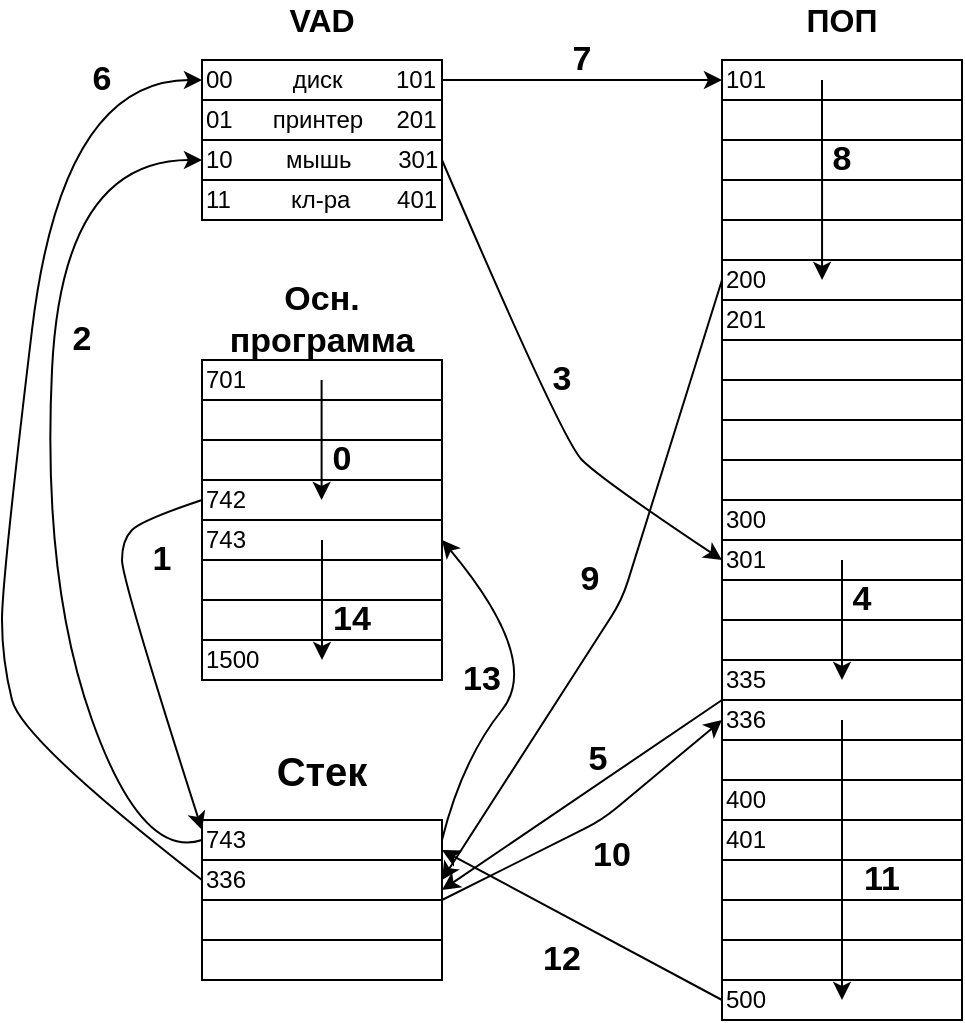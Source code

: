 <mxfile version="13.10.9" type="github">
  <diagram id="gLSPISc9NNEuqzSlc34z" name="Page-1">
    <mxGraphModel dx="981" dy="486" grid="1" gridSize="10" guides="1" tooltips="1" connect="1" arrows="1" fold="1" page="1" pageScale="1" pageWidth="827" pageHeight="1169" math="0" shadow="0">
      <root>
        <mxCell id="0" />
        <mxCell id="1" parent="0" />
        <mxCell id="i8Mm3vH8ENvqSS8jScLA-65" style="edgeStyle=orthogonalEdgeStyle;rounded=0;orthogonalLoop=1;jettySize=auto;html=1;exitX=1;exitY=0.5;exitDx=0;exitDy=0;entryX=0;entryY=0.5;entryDx=0;entryDy=0;" edge="1" parent="1" source="i8Mm3vH8ENvqSS8jScLA-5" target="i8Mm3vH8ENvqSS8jScLA-11">
          <mxGeometry relative="1" as="geometry" />
        </mxCell>
        <mxCell id="i8Mm3vH8ENvqSS8jScLA-5" value="00&amp;nbsp; &amp;nbsp; &amp;nbsp; &amp;nbsp; &amp;nbsp;диск&amp;nbsp; &amp;nbsp; &amp;nbsp; &amp;nbsp; 101" style="rounded=0;whiteSpace=wrap;html=1;align=left;" vertex="1" parent="1">
          <mxGeometry x="210" y="190" width="120" height="20" as="geometry" />
        </mxCell>
        <mxCell id="i8Mm3vH8ENvqSS8jScLA-6" value="01&amp;nbsp; &amp;nbsp; &amp;nbsp; принтер&amp;nbsp; &amp;nbsp; &amp;nbsp;201" style="rounded=0;whiteSpace=wrap;html=1;align=left;" vertex="1" parent="1">
          <mxGeometry x="210" y="210" width="120" height="20" as="geometry" />
        </mxCell>
        <mxCell id="i8Mm3vH8ENvqSS8jScLA-7" value="10&amp;nbsp; &amp;nbsp; &amp;nbsp; &amp;nbsp; мышь&amp;nbsp; &amp;nbsp; &amp;nbsp; &amp;nbsp;301" style="rounded=0;whiteSpace=wrap;html=1;align=left;" vertex="1" parent="1">
          <mxGeometry x="210" y="230" width="120" height="20" as="geometry" />
        </mxCell>
        <mxCell id="i8Mm3vH8ENvqSS8jScLA-8" value="11&amp;nbsp; &amp;nbsp; &amp;nbsp; &amp;nbsp; &amp;nbsp;кл-ра&amp;nbsp; &amp;nbsp; &amp;nbsp; &amp;nbsp;401" style="rounded=0;whiteSpace=wrap;html=1;align=left;" vertex="1" parent="1">
          <mxGeometry x="210" y="250" width="120" height="20" as="geometry" />
        </mxCell>
        <mxCell id="i8Mm3vH8ENvqSS8jScLA-9" value="&lt;b&gt;&lt;font style=&quot;font-size: 16px&quot;&gt;VAD&lt;/font&gt;&lt;/b&gt;" style="text;html=1;strokeColor=none;fillColor=none;align=center;verticalAlign=middle;whiteSpace=wrap;rounded=0;" vertex="1" parent="1">
          <mxGeometry x="250" y="160" width="40" height="20" as="geometry" />
        </mxCell>
        <mxCell id="i8Mm3vH8ENvqSS8jScLA-10" value="&lt;b&gt;&lt;font style=&quot;font-size: 17px&quot;&gt;Осн. программа&lt;/font&gt;&lt;/b&gt;" style="text;html=1;strokeColor=none;fillColor=none;align=center;verticalAlign=middle;whiteSpace=wrap;rounded=0;" vertex="1" parent="1">
          <mxGeometry x="220" y="310" width="100" height="20" as="geometry" />
        </mxCell>
        <mxCell id="i8Mm3vH8ENvqSS8jScLA-11" value="101" style="rounded=0;whiteSpace=wrap;html=1;align=left;" vertex="1" parent="1">
          <mxGeometry x="470" y="190" width="120" height="20" as="geometry" />
        </mxCell>
        <mxCell id="i8Mm3vH8ENvqSS8jScLA-12" value="" style="rounded=0;whiteSpace=wrap;html=1;align=left;" vertex="1" parent="1">
          <mxGeometry x="470" y="210" width="120" height="20" as="geometry" />
        </mxCell>
        <mxCell id="i8Mm3vH8ENvqSS8jScLA-13" value="" style="rounded=0;whiteSpace=wrap;html=1;align=left;" vertex="1" parent="1">
          <mxGeometry x="470" y="230" width="120" height="20" as="geometry" />
        </mxCell>
        <mxCell id="i8Mm3vH8ENvqSS8jScLA-14" value="" style="rounded=0;whiteSpace=wrap;html=1;align=left;" vertex="1" parent="1">
          <mxGeometry x="470" y="250" width="120" height="20" as="geometry" />
        </mxCell>
        <mxCell id="i8Mm3vH8ENvqSS8jScLA-15" value="" style="rounded=0;whiteSpace=wrap;html=1;align=left;" vertex="1" parent="1">
          <mxGeometry x="470" y="270" width="120" height="20" as="geometry" />
        </mxCell>
        <mxCell id="i8Mm3vH8ENvqSS8jScLA-16" value="200" style="rounded=0;whiteSpace=wrap;html=1;align=left;" vertex="1" parent="1">
          <mxGeometry x="470" y="290" width="120" height="20" as="geometry" />
        </mxCell>
        <mxCell id="i8Mm3vH8ENvqSS8jScLA-17" value="201" style="rounded=0;whiteSpace=wrap;html=1;align=left;" vertex="1" parent="1">
          <mxGeometry x="470" y="310" width="120" height="20" as="geometry" />
        </mxCell>
        <mxCell id="i8Mm3vH8ENvqSS8jScLA-18" value="" style="rounded=0;whiteSpace=wrap;html=1;align=left;" vertex="1" parent="1">
          <mxGeometry x="470" y="330" width="120" height="20" as="geometry" />
        </mxCell>
        <mxCell id="i8Mm3vH8ENvqSS8jScLA-19" value="" style="rounded=0;whiteSpace=wrap;html=1;align=left;" vertex="1" parent="1">
          <mxGeometry x="470" y="350" width="120" height="20" as="geometry" />
        </mxCell>
        <mxCell id="i8Mm3vH8ENvqSS8jScLA-20" value="" style="rounded=0;whiteSpace=wrap;html=1;align=left;" vertex="1" parent="1">
          <mxGeometry x="470" y="370" width="120" height="20" as="geometry" />
        </mxCell>
        <mxCell id="i8Mm3vH8ENvqSS8jScLA-21" value="" style="rounded=0;whiteSpace=wrap;html=1;align=left;" vertex="1" parent="1">
          <mxGeometry x="470" y="390" width="120" height="20" as="geometry" />
        </mxCell>
        <mxCell id="i8Mm3vH8ENvqSS8jScLA-22" value="300" style="rounded=0;whiteSpace=wrap;html=1;align=left;" vertex="1" parent="1">
          <mxGeometry x="470" y="410" width="120" height="20" as="geometry" />
        </mxCell>
        <mxCell id="i8Mm3vH8ENvqSS8jScLA-23" value="301" style="rounded=0;whiteSpace=wrap;html=1;align=left;" vertex="1" parent="1">
          <mxGeometry x="470" y="430" width="120" height="20" as="geometry" />
        </mxCell>
        <mxCell id="i8Mm3vH8ENvqSS8jScLA-24" value="" style="rounded=0;whiteSpace=wrap;html=1;align=left;" vertex="1" parent="1">
          <mxGeometry x="470" y="450" width="120" height="20" as="geometry" />
        </mxCell>
        <mxCell id="i8Mm3vH8ENvqSS8jScLA-25" value="" style="rounded=0;whiteSpace=wrap;html=1;align=left;" vertex="1" parent="1">
          <mxGeometry x="470" y="470" width="120" height="20" as="geometry" />
        </mxCell>
        <mxCell id="i8Mm3vH8ENvqSS8jScLA-26" value="335" style="rounded=0;whiteSpace=wrap;html=1;align=left;" vertex="1" parent="1">
          <mxGeometry x="470" y="490" width="120" height="20" as="geometry" />
        </mxCell>
        <mxCell id="i8Mm3vH8ENvqSS8jScLA-27" value="336" style="rounded=0;whiteSpace=wrap;html=1;align=left;" vertex="1" parent="1">
          <mxGeometry x="470" y="510" width="120" height="20" as="geometry" />
        </mxCell>
        <mxCell id="i8Mm3vH8ENvqSS8jScLA-28" value="" style="rounded=0;whiteSpace=wrap;html=1;align=left;" vertex="1" parent="1">
          <mxGeometry x="470" y="530" width="120" height="20" as="geometry" />
        </mxCell>
        <mxCell id="i8Mm3vH8ENvqSS8jScLA-29" value="400" style="rounded=0;whiteSpace=wrap;html=1;align=left;" vertex="1" parent="1">
          <mxGeometry x="470" y="550" width="120" height="20" as="geometry" />
        </mxCell>
        <mxCell id="i8Mm3vH8ENvqSS8jScLA-30" value="401" style="rounded=0;whiteSpace=wrap;html=1;align=left;" vertex="1" parent="1">
          <mxGeometry x="470" y="570" width="120" height="20" as="geometry" />
        </mxCell>
        <mxCell id="i8Mm3vH8ENvqSS8jScLA-31" value="" style="rounded=0;whiteSpace=wrap;html=1;align=left;" vertex="1" parent="1">
          <mxGeometry x="470" y="590" width="120" height="20" as="geometry" />
        </mxCell>
        <mxCell id="i8Mm3vH8ENvqSS8jScLA-32" value="" style="rounded=0;whiteSpace=wrap;html=1;align=left;" vertex="1" parent="1">
          <mxGeometry x="470" y="610" width="120" height="20" as="geometry" />
        </mxCell>
        <mxCell id="i8Mm3vH8ENvqSS8jScLA-33" value="" style="rounded=0;whiteSpace=wrap;html=1;align=left;" vertex="1" parent="1">
          <mxGeometry x="470" y="630" width="120" height="20" as="geometry" />
        </mxCell>
        <mxCell id="i8Mm3vH8ENvqSS8jScLA-34" value="500" style="rounded=0;whiteSpace=wrap;html=1;align=left;" vertex="1" parent="1">
          <mxGeometry x="470" y="650" width="120" height="20" as="geometry" />
        </mxCell>
        <mxCell id="i8Mm3vH8ENvqSS8jScLA-41" value="701" style="rounded=0;whiteSpace=wrap;html=1;align=left;" vertex="1" parent="1">
          <mxGeometry x="210" y="340" width="120" height="20" as="geometry" />
        </mxCell>
        <mxCell id="i8Mm3vH8ENvqSS8jScLA-42" value="" style="rounded=0;whiteSpace=wrap;html=1;align=left;" vertex="1" parent="1">
          <mxGeometry x="210" y="360" width="120" height="20" as="geometry" />
        </mxCell>
        <mxCell id="i8Mm3vH8ENvqSS8jScLA-43" value="" style="rounded=0;whiteSpace=wrap;html=1;align=left;" vertex="1" parent="1">
          <mxGeometry x="210" y="380" width="120" height="20" as="geometry" />
        </mxCell>
        <mxCell id="i8Mm3vH8ENvqSS8jScLA-44" value="742" style="rounded=0;whiteSpace=wrap;html=1;align=left;" vertex="1" parent="1">
          <mxGeometry x="210" y="400" width="120" height="20" as="geometry" />
        </mxCell>
        <mxCell id="i8Mm3vH8ENvqSS8jScLA-45" value="743" style="rounded=0;whiteSpace=wrap;html=1;align=left;" vertex="1" parent="1">
          <mxGeometry x="210" y="420" width="120" height="20" as="geometry" />
        </mxCell>
        <mxCell id="i8Mm3vH8ENvqSS8jScLA-46" value="" style="rounded=0;whiteSpace=wrap;html=1;align=left;" vertex="1" parent="1">
          <mxGeometry x="210" y="440" width="120" height="20" as="geometry" />
        </mxCell>
        <mxCell id="i8Mm3vH8ENvqSS8jScLA-47" value="" style="rounded=0;whiteSpace=wrap;html=1;align=left;" vertex="1" parent="1">
          <mxGeometry x="210" y="460" width="120" height="20" as="geometry" />
        </mxCell>
        <mxCell id="i8Mm3vH8ENvqSS8jScLA-48" value="1500" style="rounded=0;whiteSpace=wrap;html=1;align=left;" vertex="1" parent="1">
          <mxGeometry x="210" y="480" width="120" height="20" as="geometry" />
        </mxCell>
        <mxCell id="i8Mm3vH8ENvqSS8jScLA-52" value="743" style="rounded=0;whiteSpace=wrap;html=1;align=left;" vertex="1" parent="1">
          <mxGeometry x="210" y="570" width="120" height="20" as="geometry" />
        </mxCell>
        <mxCell id="i8Mm3vH8ENvqSS8jScLA-53" value="336" style="rounded=0;whiteSpace=wrap;html=1;align=left;" vertex="1" parent="1">
          <mxGeometry x="210" y="590" width="120" height="20" as="geometry" />
        </mxCell>
        <mxCell id="i8Mm3vH8ENvqSS8jScLA-54" value="" style="rounded=0;whiteSpace=wrap;html=1;align=left;" vertex="1" parent="1">
          <mxGeometry x="210" y="610" width="120" height="20" as="geometry" />
        </mxCell>
        <mxCell id="i8Mm3vH8ENvqSS8jScLA-55" value="" style="rounded=0;whiteSpace=wrap;html=1;align=left;" vertex="1" parent="1">
          <mxGeometry x="210" y="630" width="120" height="20" as="geometry" />
        </mxCell>
        <mxCell id="i8Mm3vH8ENvqSS8jScLA-57" value="&lt;b&gt;&lt;font style=&quot;font-size: 20px&quot;&gt;Стек&lt;/font&gt;&lt;/b&gt;" style="text;html=1;strokeColor=none;fillColor=none;align=center;verticalAlign=middle;whiteSpace=wrap;rounded=0;" vertex="1" parent="1">
          <mxGeometry x="250" y="535" width="40" height="20" as="geometry" />
        </mxCell>
        <mxCell id="i8Mm3vH8ENvqSS8jScLA-58" value="&lt;font style=&quot;font-size: 16px&quot;&gt;&lt;b&gt;ПОП&lt;/b&gt;&lt;/font&gt;" style="text;html=1;strokeColor=none;fillColor=none;align=center;verticalAlign=middle;whiteSpace=wrap;rounded=0;" vertex="1" parent="1">
          <mxGeometry x="510" y="160" width="40" height="20" as="geometry" />
        </mxCell>
        <mxCell id="i8Mm3vH8ENvqSS8jScLA-59" value="" style="curved=1;endArrow=classic;html=1;exitX=0;exitY=0.5;exitDx=0;exitDy=0;entryX=0;entryY=0.5;entryDx=0;entryDy=0;" edge="1" parent="1" source="i8Mm3vH8ENvqSS8jScLA-52" target="i8Mm3vH8ENvqSS8jScLA-7">
          <mxGeometry width="50" height="50" relative="1" as="geometry">
            <mxPoint x="140" y="620" as="sourcePoint" />
            <mxPoint x="190" y="570" as="targetPoint" />
            <Array as="points">
              <mxPoint x="180" y="590" />
              <mxPoint x="130" y="450" />
              <mxPoint x="140" y="240" />
            </Array>
          </mxGeometry>
        </mxCell>
        <mxCell id="i8Mm3vH8ENvqSS8jScLA-60" value="" style="curved=1;endArrow=classic;html=1;exitX=1;exitY=0.5;exitDx=0;exitDy=0;entryX=0;entryY=0.5;entryDx=0;entryDy=0;" edge="1" parent="1" source="i8Mm3vH8ENvqSS8jScLA-7" target="i8Mm3vH8ENvqSS8jScLA-23">
          <mxGeometry width="50" height="50" relative="1" as="geometry">
            <mxPoint x="370" y="470" as="sourcePoint" />
            <mxPoint x="420" y="420" as="targetPoint" />
            <Array as="points">
              <mxPoint x="390" y="380" />
              <mxPoint x="410" y="400" />
            </Array>
          </mxGeometry>
        </mxCell>
        <mxCell id="i8Mm3vH8ENvqSS8jScLA-61" value="" style="endArrow=classic;html=1;exitX=0.5;exitY=0.5;exitDx=0;exitDy=0;entryX=0.5;entryY=0.5;entryDx=0;entryDy=0;entryPerimeter=0;exitPerimeter=0;" edge="1" parent="1" source="i8Mm3vH8ENvqSS8jScLA-23" target="i8Mm3vH8ENvqSS8jScLA-26">
          <mxGeometry width="50" height="50" relative="1" as="geometry">
            <mxPoint x="500" y="580" as="sourcePoint" />
            <mxPoint x="550" y="530" as="targetPoint" />
          </mxGeometry>
        </mxCell>
        <mxCell id="i8Mm3vH8ENvqSS8jScLA-62" value="" style="endArrow=classic;html=1;exitX=0;exitY=0;exitDx=0;exitDy=0;entryX=1;entryY=0.75;entryDx=0;entryDy=0;" edge="1" parent="1" source="i8Mm3vH8ENvqSS8jScLA-27" target="i8Mm3vH8ENvqSS8jScLA-53">
          <mxGeometry width="50" height="50" relative="1" as="geometry">
            <mxPoint x="380" y="520" as="sourcePoint" />
            <mxPoint x="330" y="600" as="targetPoint" />
          </mxGeometry>
        </mxCell>
        <mxCell id="i8Mm3vH8ENvqSS8jScLA-63" value="" style="curved=1;endArrow=classic;html=1;exitX=0;exitY=0.5;exitDx=0;exitDy=0;entryX=0;entryY=0.5;entryDx=0;entryDy=0;" edge="1" parent="1" source="i8Mm3vH8ENvqSS8jScLA-53" target="i8Mm3vH8ENvqSS8jScLA-5">
          <mxGeometry width="50" height="50" relative="1" as="geometry">
            <mxPoint x="70" y="530" as="sourcePoint" />
            <mxPoint x="120" y="480" as="targetPoint" />
            <Array as="points">
              <mxPoint x="120" y="530" />
              <mxPoint x="110" y="490" />
              <mxPoint x="110" y="450" />
              <mxPoint x="140" y="200" />
            </Array>
          </mxGeometry>
        </mxCell>
        <mxCell id="i8Mm3vH8ENvqSS8jScLA-64" value="" style="endArrow=classic;html=1;exitX=0;exitY=0.5;exitDx=0;exitDy=0;entryX=1;entryY=0.5;entryDx=0;entryDy=0;" edge="1" parent="1" source="i8Mm3vH8ENvqSS8jScLA-16" target="i8Mm3vH8ENvqSS8jScLA-53">
          <mxGeometry width="50" height="50" relative="1" as="geometry">
            <mxPoint x="389" y="300" as="sourcePoint" />
            <mxPoint x="439" y="250" as="targetPoint" />
            <Array as="points">
              <mxPoint x="420" y="460" />
            </Array>
          </mxGeometry>
        </mxCell>
        <mxCell id="i8Mm3vH8ENvqSS8jScLA-66" value="" style="endArrow=classic;html=1;entryX=0.417;entryY=0.5;entryDx=0;entryDy=0;entryPerimeter=0;" edge="1" parent="1" target="i8Mm3vH8ENvqSS8jScLA-16">
          <mxGeometry width="50" height="50" relative="1" as="geometry">
            <mxPoint x="520" y="200" as="sourcePoint" />
            <mxPoint x="570" y="150" as="targetPoint" />
          </mxGeometry>
        </mxCell>
        <mxCell id="i8Mm3vH8ENvqSS8jScLA-67" value="" style="endArrow=classic;html=1;exitX=1;exitY=0;exitDx=0;exitDy=0;entryX=0;entryY=0.5;entryDx=0;entryDy=0;" edge="1" parent="1" source="i8Mm3vH8ENvqSS8jScLA-54" target="i8Mm3vH8ENvqSS8jScLA-27">
          <mxGeometry width="50" height="50" relative="1" as="geometry">
            <mxPoint x="364" y="620" as="sourcePoint" />
            <mxPoint x="414" y="570" as="targetPoint" />
            <Array as="points">
              <mxPoint x="410" y="570" />
            </Array>
          </mxGeometry>
        </mxCell>
        <mxCell id="i8Mm3vH8ENvqSS8jScLA-68" value="" style="endArrow=classic;html=1;exitX=0.5;exitY=0.5;exitDx=0;exitDy=0;exitPerimeter=0;entryX=0.5;entryY=0.5;entryDx=0;entryDy=0;entryPerimeter=0;" edge="1" parent="1" source="i8Mm3vH8ENvqSS8jScLA-27" target="i8Mm3vH8ENvqSS8jScLA-34">
          <mxGeometry width="50" height="50" relative="1" as="geometry">
            <mxPoint x="490" y="630" as="sourcePoint" />
            <mxPoint x="540" y="580" as="targetPoint" />
          </mxGeometry>
        </mxCell>
        <mxCell id="i8Mm3vH8ENvqSS8jScLA-69" value="" style="endArrow=classic;html=1;exitX=0;exitY=0.5;exitDx=0;exitDy=0;entryX=1;entryY=0.75;entryDx=0;entryDy=0;" edge="1" parent="1" source="i8Mm3vH8ENvqSS8jScLA-34" target="i8Mm3vH8ENvqSS8jScLA-52">
          <mxGeometry width="50" height="50" relative="1" as="geometry">
            <mxPoint x="320" y="550" as="sourcePoint" />
            <mxPoint x="370" y="500" as="targetPoint" />
          </mxGeometry>
        </mxCell>
        <mxCell id="i8Mm3vH8ENvqSS8jScLA-70" value="" style="curved=1;endArrow=classic;html=1;exitX=1;exitY=0.5;exitDx=0;exitDy=0;entryX=1;entryY=0.5;entryDx=0;entryDy=0;" edge="1" parent="1" source="i8Mm3vH8ENvqSS8jScLA-52" target="i8Mm3vH8ENvqSS8jScLA-45">
          <mxGeometry width="50" height="50" relative="1" as="geometry">
            <mxPoint x="290" y="540" as="sourcePoint" />
            <mxPoint x="340" y="490" as="targetPoint" />
            <Array as="points">
              <mxPoint x="340" y="540" />
              <mxPoint x="380" y="490" />
            </Array>
          </mxGeometry>
        </mxCell>
        <mxCell id="i8Mm3vH8ENvqSS8jScLA-71" value="" style="endArrow=classic;html=1;entryX=0.5;entryY=0.5;entryDx=0;entryDy=0;entryPerimeter=0;exitX=0.5;exitY=0.5;exitDx=0;exitDy=0;exitPerimeter=0;" edge="1" parent="1" source="i8Mm3vH8ENvqSS8jScLA-45" target="i8Mm3vH8ENvqSS8jScLA-48">
          <mxGeometry width="50" height="50" relative="1" as="geometry">
            <mxPoint x="260" y="530" as="sourcePoint" />
            <mxPoint x="310" y="480" as="targetPoint" />
          </mxGeometry>
        </mxCell>
        <mxCell id="i8Mm3vH8ENvqSS8jScLA-72" value="" style="endArrow=classic;html=1;entryX=0.5;entryY=0.5;entryDx=0;entryDy=0;entryPerimeter=0;exitX=0.5;exitY=0.5;exitDx=0;exitDy=0;exitPerimeter=0;" edge="1" parent="1">
          <mxGeometry width="50" height="50" relative="1" as="geometry">
            <mxPoint x="269.8" y="350" as="sourcePoint" />
            <mxPoint x="269.8" y="410" as="targetPoint" />
          </mxGeometry>
        </mxCell>
        <mxCell id="i8Mm3vH8ENvqSS8jScLA-73" value="" style="curved=1;endArrow=classic;html=1;entryX=0;entryY=0.25;entryDx=0;entryDy=0;exitX=0;exitY=0.5;exitDx=0;exitDy=0;" edge="1" parent="1" source="i8Mm3vH8ENvqSS8jScLA-44" target="i8Mm3vH8ENvqSS8jScLA-52">
          <mxGeometry width="50" height="50" relative="1" as="geometry">
            <mxPoint x="150" y="465" as="sourcePoint" />
            <mxPoint x="200" y="415" as="targetPoint" />
            <Array as="points">
              <mxPoint x="180" y="420" />
              <mxPoint x="170" y="430" />
              <mxPoint x="170" y="450" />
            </Array>
          </mxGeometry>
        </mxCell>
        <mxCell id="i8Mm3vH8ENvqSS8jScLA-74" value="0" style="text;html=1;strokeColor=none;fillColor=none;align=center;verticalAlign=middle;whiteSpace=wrap;rounded=0;fontStyle=1;fontSize=17;" vertex="1" parent="1">
          <mxGeometry x="270" y="360" width="20" height="60" as="geometry" />
        </mxCell>
        <mxCell id="i8Mm3vH8ENvqSS8jScLA-75" value="&lt;b&gt;1&lt;/b&gt;" style="text;html=1;strokeColor=none;fillColor=none;align=center;verticalAlign=middle;whiteSpace=wrap;rounded=0;fontSize=17;" vertex="1" parent="1">
          <mxGeometry x="170" y="430" width="40" height="20" as="geometry" />
        </mxCell>
        <mxCell id="i8Mm3vH8ENvqSS8jScLA-76" value="&lt;b&gt;2&lt;/b&gt;" style="text;html=1;strokeColor=none;fillColor=none;align=center;verticalAlign=middle;whiteSpace=wrap;rounded=0;fontSize=17;" vertex="1" parent="1">
          <mxGeometry x="130" y="320" width="40" height="20" as="geometry" />
        </mxCell>
        <mxCell id="i8Mm3vH8ENvqSS8jScLA-77" value="3" style="text;html=1;strokeColor=none;fillColor=none;align=center;verticalAlign=middle;whiteSpace=wrap;rounded=0;fontSize=17;fontStyle=1" vertex="1" parent="1">
          <mxGeometry x="380" y="340" width="20" height="20" as="geometry" />
        </mxCell>
        <mxCell id="i8Mm3vH8ENvqSS8jScLA-78" value="4" style="text;html=1;strokeColor=none;fillColor=none;align=center;verticalAlign=middle;whiteSpace=wrap;rounded=0;fontSize=17;fontStyle=1" vertex="1" parent="1">
          <mxGeometry x="520" y="450" width="40" height="20" as="geometry" />
        </mxCell>
        <mxCell id="i8Mm3vH8ENvqSS8jScLA-79" value="5" style="text;html=1;strokeColor=none;fillColor=none;align=center;verticalAlign=middle;whiteSpace=wrap;rounded=0;fontSize=17;fontStyle=1" vertex="1" parent="1">
          <mxGeometry x="400" y="530" width="16" height="20" as="geometry" />
        </mxCell>
        <mxCell id="i8Mm3vH8ENvqSS8jScLA-81" value="6" style="text;html=1;strokeColor=none;fillColor=none;align=center;verticalAlign=middle;whiteSpace=wrap;rounded=0;fontSize=17;fontStyle=1" vertex="1" parent="1">
          <mxGeometry x="150" y="190" width="20" height="20" as="geometry" />
        </mxCell>
        <mxCell id="i8Mm3vH8ENvqSS8jScLA-82" value="7" style="text;html=1;strokeColor=none;fillColor=none;align=center;verticalAlign=middle;whiteSpace=wrap;rounded=0;fontSize=17;fontStyle=1" vertex="1" parent="1">
          <mxGeometry x="380" y="180" width="40" height="20" as="geometry" />
        </mxCell>
        <mxCell id="i8Mm3vH8ENvqSS8jScLA-83" value="8" style="text;html=1;strokeColor=none;fillColor=none;align=center;verticalAlign=middle;whiteSpace=wrap;rounded=0;fontSize=17;fontStyle=1" vertex="1" parent="1">
          <mxGeometry x="520" y="230" width="20" height="20" as="geometry" />
        </mxCell>
        <mxCell id="i8Mm3vH8ENvqSS8jScLA-84" value="9" style="text;html=1;strokeColor=none;fillColor=none;align=center;verticalAlign=middle;whiteSpace=wrap;rounded=0;fontSize=17;fontStyle=1" vertex="1" parent="1">
          <mxGeometry x="392" y="440" width="24" height="20" as="geometry" />
        </mxCell>
        <mxCell id="i8Mm3vH8ENvqSS8jScLA-85" value="10" style="text;html=1;strokeColor=none;fillColor=none;align=center;verticalAlign=middle;whiteSpace=wrap;rounded=0;fontSize=17;fontStyle=1" vertex="1" parent="1">
          <mxGeometry x="400" y="575" width="30" height="25" as="geometry" />
        </mxCell>
        <mxCell id="i8Mm3vH8ENvqSS8jScLA-86" value="&lt;b&gt;11&lt;/b&gt;" style="text;html=1;strokeColor=none;fillColor=none;align=center;verticalAlign=middle;whiteSpace=wrap;rounded=0;fontSize=17;" vertex="1" parent="1">
          <mxGeometry x="530" y="590" width="40" height="20" as="geometry" />
        </mxCell>
        <mxCell id="i8Mm3vH8ENvqSS8jScLA-87" value="&lt;b&gt;12&lt;/b&gt;" style="text;html=1;strokeColor=none;fillColor=none;align=center;verticalAlign=middle;whiteSpace=wrap;rounded=0;fontSize=17;" vertex="1" parent="1">
          <mxGeometry x="380" y="630" width="20" height="20" as="geometry" />
        </mxCell>
        <mxCell id="i8Mm3vH8ENvqSS8jScLA-88" value="13" style="text;html=1;strokeColor=none;fillColor=none;align=center;verticalAlign=middle;whiteSpace=wrap;rounded=0;fontSize=17;fontStyle=1" vertex="1" parent="1">
          <mxGeometry x="340" y="490" width="20" height="20" as="geometry" />
        </mxCell>
        <mxCell id="i8Mm3vH8ENvqSS8jScLA-89" value="&lt;b&gt;14&lt;/b&gt;" style="text;html=1;strokeColor=none;fillColor=none;align=center;verticalAlign=middle;whiteSpace=wrap;rounded=0;fontSize=17;" vertex="1" parent="1">
          <mxGeometry x="270" y="460" width="30" height="20" as="geometry" />
        </mxCell>
      </root>
    </mxGraphModel>
  </diagram>
</mxfile>
